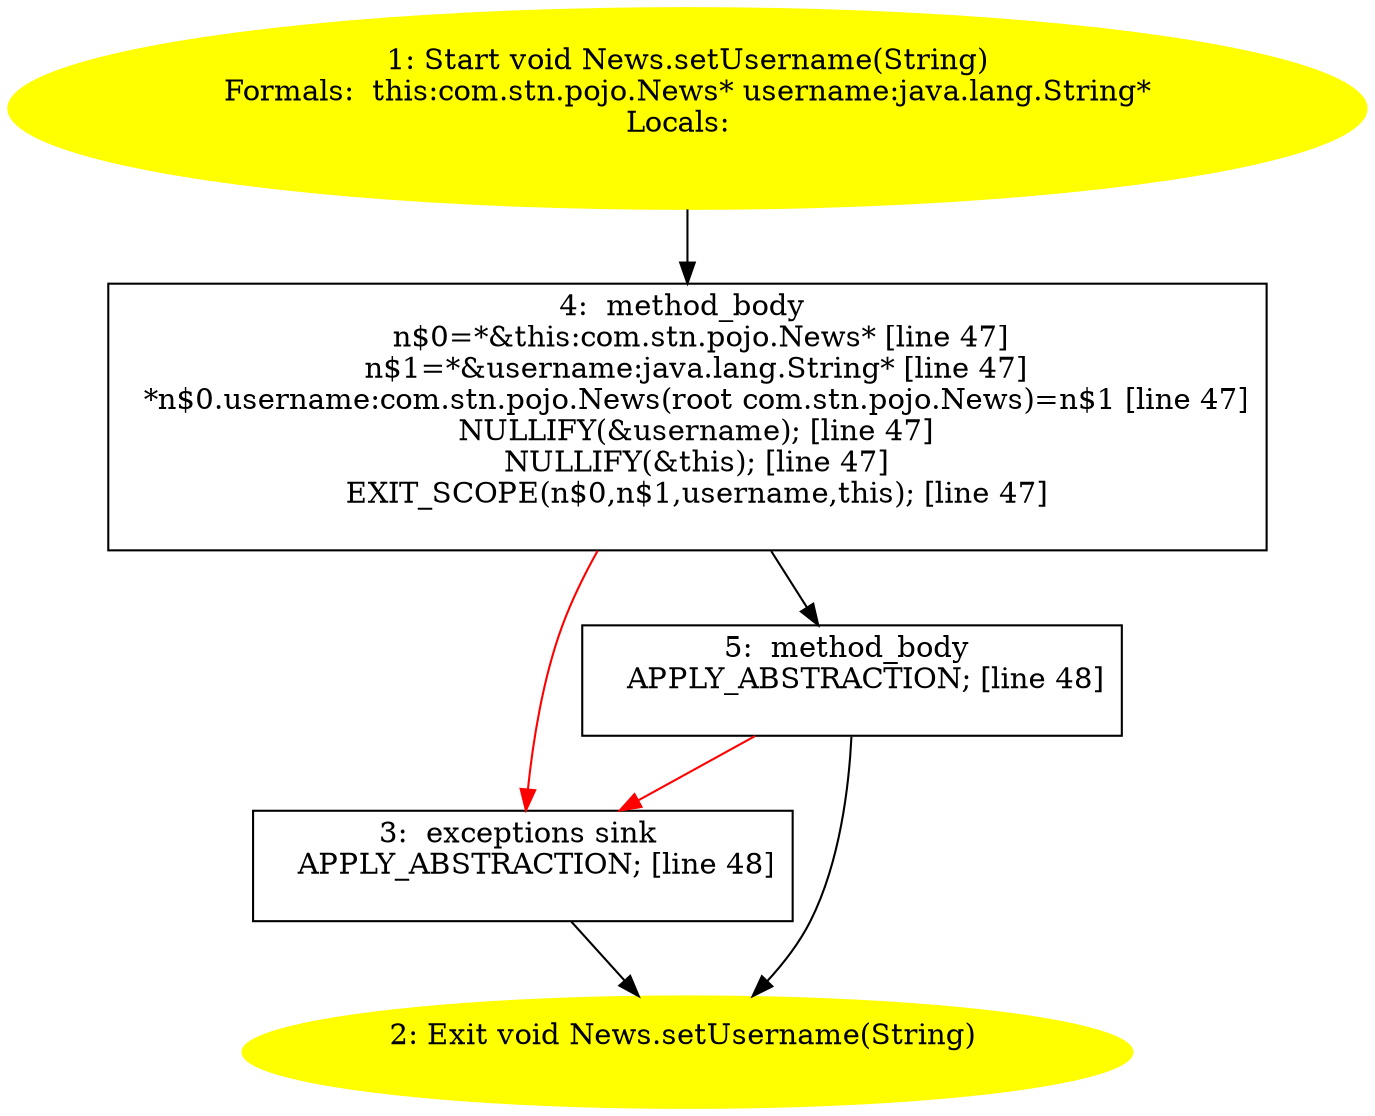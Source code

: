 /* @generated */
digraph cfg {
"com.stn.pojo.News.setUsername(java.lang.String):void.fdcb434bad5418bdaae1c9912d50b1e1_1" [label="1: Start void News.setUsername(String)\nFormals:  this:com.stn.pojo.News* username:java.lang.String*\nLocals:  \n  " color=yellow style=filled]
	

	 "com.stn.pojo.News.setUsername(java.lang.String):void.fdcb434bad5418bdaae1c9912d50b1e1_1" -> "com.stn.pojo.News.setUsername(java.lang.String):void.fdcb434bad5418bdaae1c9912d50b1e1_4" ;
"com.stn.pojo.News.setUsername(java.lang.String):void.fdcb434bad5418bdaae1c9912d50b1e1_2" [label="2: Exit void News.setUsername(String) \n  " color=yellow style=filled]
	

"com.stn.pojo.News.setUsername(java.lang.String):void.fdcb434bad5418bdaae1c9912d50b1e1_3" [label="3:  exceptions sink \n   APPLY_ABSTRACTION; [line 48]\n " shape="box"]
	

	 "com.stn.pojo.News.setUsername(java.lang.String):void.fdcb434bad5418bdaae1c9912d50b1e1_3" -> "com.stn.pojo.News.setUsername(java.lang.String):void.fdcb434bad5418bdaae1c9912d50b1e1_2" ;
"com.stn.pojo.News.setUsername(java.lang.String):void.fdcb434bad5418bdaae1c9912d50b1e1_4" [label="4:  method_body \n   n$0=*&this:com.stn.pojo.News* [line 47]\n  n$1=*&username:java.lang.String* [line 47]\n  *n$0.username:com.stn.pojo.News(root com.stn.pojo.News)=n$1 [line 47]\n  NULLIFY(&username); [line 47]\n  NULLIFY(&this); [line 47]\n  EXIT_SCOPE(n$0,n$1,username,this); [line 47]\n " shape="box"]
	

	 "com.stn.pojo.News.setUsername(java.lang.String):void.fdcb434bad5418bdaae1c9912d50b1e1_4" -> "com.stn.pojo.News.setUsername(java.lang.String):void.fdcb434bad5418bdaae1c9912d50b1e1_5" ;
	 "com.stn.pojo.News.setUsername(java.lang.String):void.fdcb434bad5418bdaae1c9912d50b1e1_4" -> "com.stn.pojo.News.setUsername(java.lang.String):void.fdcb434bad5418bdaae1c9912d50b1e1_3" [color="red" ];
"com.stn.pojo.News.setUsername(java.lang.String):void.fdcb434bad5418bdaae1c9912d50b1e1_5" [label="5:  method_body \n   APPLY_ABSTRACTION; [line 48]\n " shape="box"]
	

	 "com.stn.pojo.News.setUsername(java.lang.String):void.fdcb434bad5418bdaae1c9912d50b1e1_5" -> "com.stn.pojo.News.setUsername(java.lang.String):void.fdcb434bad5418bdaae1c9912d50b1e1_2" ;
	 "com.stn.pojo.News.setUsername(java.lang.String):void.fdcb434bad5418bdaae1c9912d50b1e1_5" -> "com.stn.pojo.News.setUsername(java.lang.String):void.fdcb434bad5418bdaae1c9912d50b1e1_3" [color="red" ];
}
